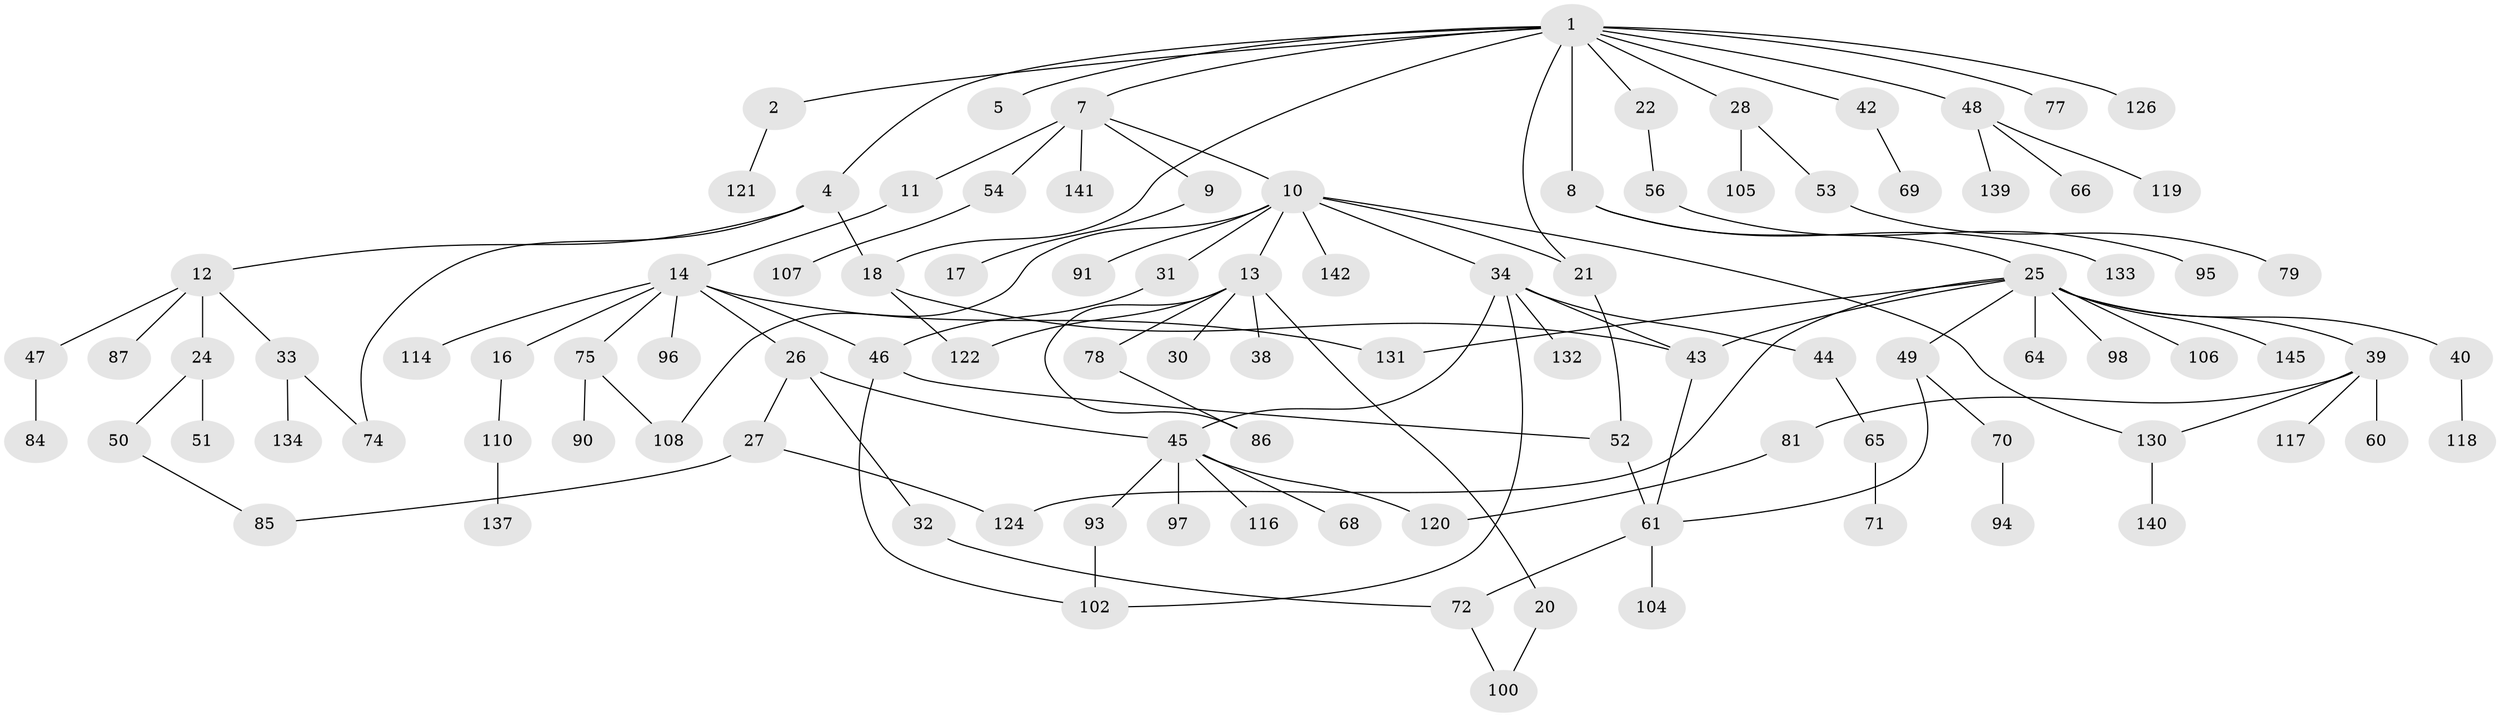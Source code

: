 // Generated by graph-tools (version 1.1) at 2025/51/02/27/25 19:51:39]
// undirected, 102 vertices, 123 edges
graph export_dot {
graph [start="1"]
  node [color=gray90,style=filled];
  1 [super="+3"];
  2;
  4 [super="+6"];
  5;
  7 [super="+29"];
  8 [super="+23"];
  9;
  10 [super="+15"];
  11;
  12 [super="+19"];
  13 [super="+73"];
  14 [super="+57"];
  16 [super="+36"];
  17 [super="+67"];
  18 [super="+37"];
  20;
  21;
  22;
  24 [super="+62"];
  25 [super="+89"];
  26 [super="+128"];
  27 [super="+35"];
  28 [super="+99"];
  30 [super="+101"];
  31;
  32;
  33 [super="+83"];
  34 [super="+63"];
  38 [super="+82"];
  39 [super="+55"];
  40 [super="+41"];
  42;
  43 [super="+115"];
  44;
  45 [super="+59"];
  46 [super="+111"];
  47;
  48 [super="+58"];
  49;
  50 [super="+138"];
  51;
  52 [super="+136"];
  53 [super="+80"];
  54 [super="+123"];
  56 [super="+92"];
  60;
  61 [super="+76"];
  64;
  65;
  66 [super="+135"];
  68;
  69 [super="+103"];
  70;
  71;
  72 [super="+112"];
  74 [super="+125"];
  75;
  77;
  78;
  79;
  81 [super="+109"];
  84 [super="+88"];
  85 [super="+127"];
  86;
  87;
  90;
  91;
  93;
  94;
  95;
  96 [super="+113"];
  97;
  98;
  100;
  102 [super="+144"];
  104;
  105;
  106;
  107;
  108;
  110 [super="+129"];
  114 [super="+143"];
  116;
  117;
  118;
  119;
  120;
  121;
  122;
  124;
  126;
  130;
  131;
  132;
  133;
  134;
  137;
  139;
  140;
  141;
  142;
  145;
  1 -- 2;
  1 -- 4;
  1 -- 5;
  1 -- 7;
  1 -- 8;
  1 -- 18;
  1 -- 21;
  1 -- 48;
  1 -- 22;
  1 -- 42;
  1 -- 28;
  1 -- 77;
  1 -- 126;
  2 -- 121;
  4 -- 12;
  4 -- 74;
  4 -- 18;
  7 -- 9;
  7 -- 10;
  7 -- 11;
  7 -- 54;
  7 -- 141;
  8 -- 25;
  8 -- 133;
  9 -- 17;
  10 -- 13;
  10 -- 31;
  10 -- 34;
  10 -- 130;
  10 -- 142;
  10 -- 108;
  10 -- 91;
  10 -- 21;
  11 -- 14;
  12 -- 24;
  12 -- 47;
  12 -- 87;
  12 -- 33;
  13 -- 20;
  13 -- 30;
  13 -- 38;
  13 -- 122;
  13 -- 78;
  13 -- 86;
  14 -- 16;
  14 -- 26;
  14 -- 46;
  14 -- 75;
  14 -- 96;
  14 -- 114;
  14 -- 131;
  16 -- 110;
  18 -- 43;
  18 -- 122;
  20 -- 100;
  21 -- 52;
  22 -- 56;
  24 -- 50;
  24 -- 51;
  25 -- 39;
  25 -- 40;
  25 -- 49;
  25 -- 64;
  25 -- 98;
  25 -- 145;
  25 -- 124;
  25 -- 106;
  25 -- 43;
  25 -- 131;
  26 -- 27;
  26 -- 32;
  26 -- 45;
  27 -- 124;
  27 -- 85;
  28 -- 53;
  28 -- 105;
  31 -- 46;
  32 -- 72;
  33 -- 74;
  33 -- 134;
  34 -- 44;
  34 -- 43;
  34 -- 45;
  34 -- 132;
  34 -- 102;
  39 -- 60;
  39 -- 117;
  39 -- 130;
  39 -- 81;
  40 -- 118;
  42 -- 69;
  43 -- 61;
  44 -- 65;
  45 -- 68;
  45 -- 97;
  45 -- 116;
  45 -- 93;
  45 -- 120;
  46 -- 52;
  46 -- 102;
  47 -- 84;
  48 -- 66;
  48 -- 119;
  48 -- 139;
  49 -- 70;
  49 -- 61;
  50 -- 85;
  52 -- 61;
  53 -- 79;
  54 -- 107;
  56 -- 95;
  61 -- 72;
  61 -- 104;
  65 -- 71;
  70 -- 94;
  72 -- 100;
  75 -- 90;
  75 -- 108;
  78 -- 86;
  81 -- 120;
  93 -- 102;
  110 -- 137;
  130 -- 140;
}
